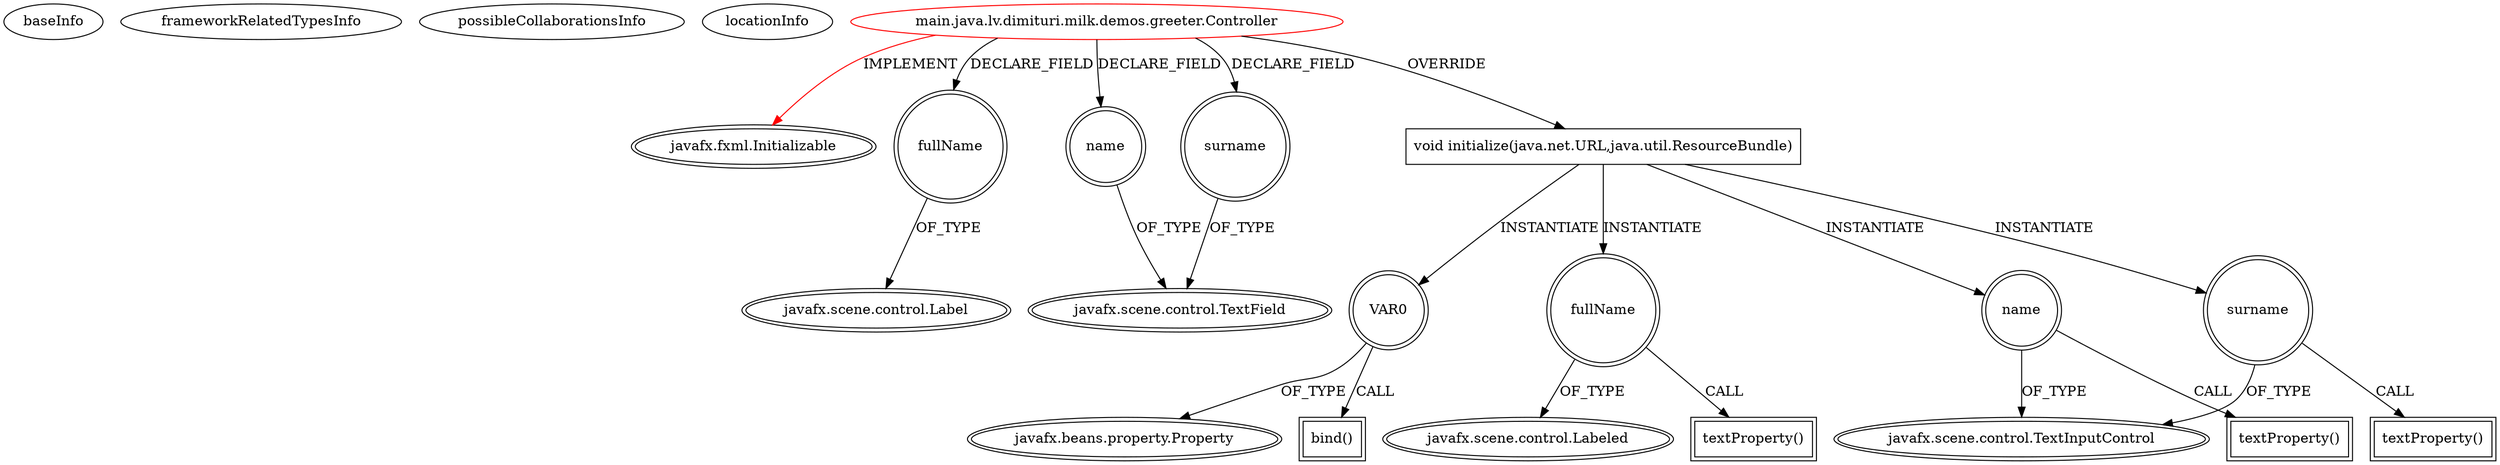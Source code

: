 digraph {
baseInfo[graphId=2477,category="extension_graph",isAnonymous=false,possibleRelation=false]
frameworkRelatedTypesInfo[0="javafx.fxml.Initializable"]
possibleCollaborationsInfo[]
locationInfo[projectName="dimituri-milk",filePath="/dimituri-milk/milk-master/milk-demos/src/main/java/lv/dimituri/milk/demos/greeter/Controller.java",contextSignature="Controller",graphId="2477"]
0[label="main.java.lv.dimituri.milk.demos.greeter.Controller",vertexType="ROOT_CLIENT_CLASS_DECLARATION",isFrameworkType=false,color=red]
1[label="javafx.fxml.Initializable",vertexType="FRAMEWORK_INTERFACE_TYPE",isFrameworkType=true,peripheries=2]
2[label="fullName",vertexType="FIELD_DECLARATION",isFrameworkType=true,peripheries=2,shape=circle]
3[label="javafx.scene.control.Label",vertexType="FRAMEWORK_CLASS_TYPE",isFrameworkType=true,peripheries=2]
4[label="name",vertexType="FIELD_DECLARATION",isFrameworkType=true,peripheries=2,shape=circle]
5[label="javafx.scene.control.TextField",vertexType="FRAMEWORK_CLASS_TYPE",isFrameworkType=true,peripheries=2]
6[label="surname",vertexType="FIELD_DECLARATION",isFrameworkType=true,peripheries=2,shape=circle]
8[label="void initialize(java.net.URL,java.util.ResourceBundle)",vertexType="OVERRIDING_METHOD_DECLARATION",isFrameworkType=false,shape=box]
9[label="VAR0",vertexType="VARIABLE_EXPRESION",isFrameworkType=true,peripheries=2,shape=circle]
11[label="javafx.beans.property.Property",vertexType="FRAMEWORK_INTERFACE_TYPE",isFrameworkType=true,peripheries=2]
10[label="bind()",vertexType="INSIDE_CALL",isFrameworkType=true,peripheries=2,shape=box]
12[label="fullName",vertexType="VARIABLE_EXPRESION",isFrameworkType=true,peripheries=2,shape=circle]
14[label="javafx.scene.control.Labeled",vertexType="FRAMEWORK_CLASS_TYPE",isFrameworkType=true,peripheries=2]
13[label="textProperty()",vertexType="INSIDE_CALL",isFrameworkType=true,peripheries=2,shape=box]
15[label="name",vertexType="VARIABLE_EXPRESION",isFrameworkType=true,peripheries=2,shape=circle]
17[label="javafx.scene.control.TextInputControl",vertexType="FRAMEWORK_CLASS_TYPE",isFrameworkType=true,peripheries=2]
16[label="textProperty()",vertexType="INSIDE_CALL",isFrameworkType=true,peripheries=2,shape=box]
18[label="surname",vertexType="VARIABLE_EXPRESION",isFrameworkType=true,peripheries=2,shape=circle]
19[label="textProperty()",vertexType="INSIDE_CALL",isFrameworkType=true,peripheries=2,shape=box]
0->1[label="IMPLEMENT",color=red]
0->2[label="DECLARE_FIELD"]
2->3[label="OF_TYPE"]
0->4[label="DECLARE_FIELD"]
4->5[label="OF_TYPE"]
0->6[label="DECLARE_FIELD"]
6->5[label="OF_TYPE"]
0->8[label="OVERRIDE"]
8->9[label="INSTANTIATE"]
9->11[label="OF_TYPE"]
9->10[label="CALL"]
8->12[label="INSTANTIATE"]
12->14[label="OF_TYPE"]
12->13[label="CALL"]
8->15[label="INSTANTIATE"]
15->17[label="OF_TYPE"]
15->16[label="CALL"]
8->18[label="INSTANTIATE"]
18->17[label="OF_TYPE"]
18->19[label="CALL"]
}
